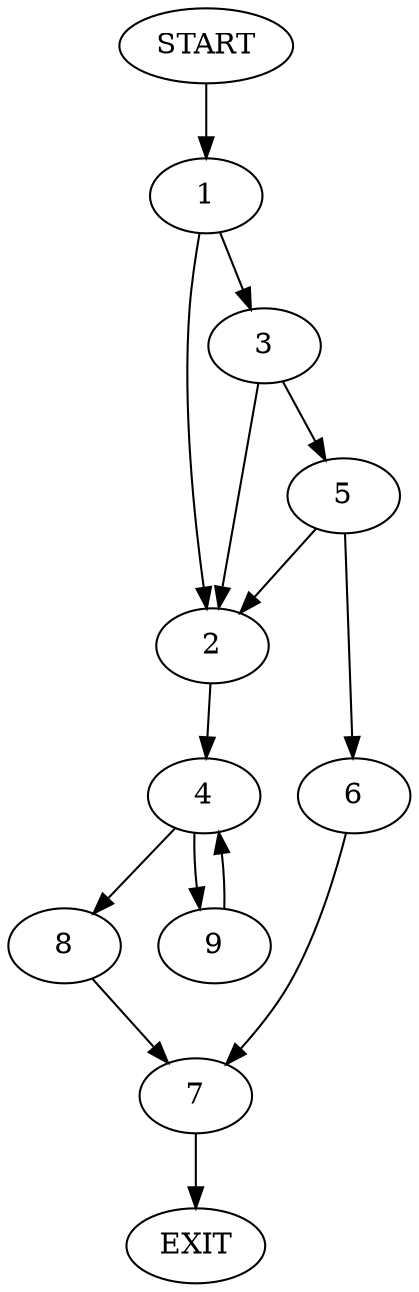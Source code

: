 digraph {
0 [label="START"];
1;
2;
3;
4;
5;
6;
7;
8;
9;
10 [label="EXIT"];
0 -> 1;
1 -> 2;
1 -> 3;
2 -> 4;
3 -> 2;
3 -> 5;
5 -> 6;
5 -> 2;
6 -> 7;
7 -> 10;
4 -> 8;
4 -> 9;
8 -> 7;
9 -> 4;
}